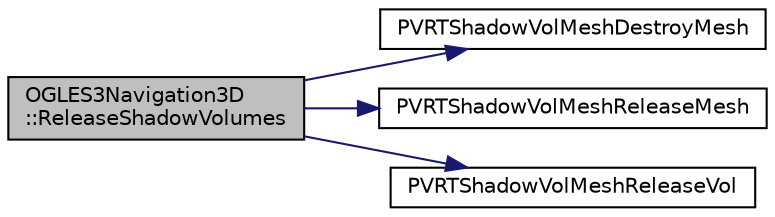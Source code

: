 digraph "OGLES3Navigation3D::ReleaseShadowVolumes"
{
  edge [fontname="Helvetica",fontsize="10",labelfontname="Helvetica",labelfontsize="10"];
  node [fontname="Helvetica",fontsize="10",shape=record];
  rankdir="LR";
  Node1 [label="OGLES3Navigation3D\l::ReleaseShadowVolumes",height=0.2,width=0.4,color="black", fillcolor="grey75", style="filled", fontcolor="black"];
  Node1 -> Node2 [color="midnightblue",fontsize="10",style="solid"];
  Node2 [label="PVRTShadowVolMeshDestroyMesh",height=0.2,width=0.4,color="black", fillcolor="white", style="filled",URL="$_p_v_r_t_shadow_vol_8h.html#a9596e82a711e90bcb2648f3d0def675a"];
  Node1 -> Node3 [color="midnightblue",fontsize="10",style="solid"];
  Node3 [label="PVRTShadowVolMeshReleaseMesh",height=0.2,width=0.4,color="black", fillcolor="white", style="filled",URL="$_p_v_r_t_shadow_vol_8h.html#a67a18979c7fcf6c0c6abe3a4efed5b5e"];
  Node1 -> Node4 [color="midnightblue",fontsize="10",style="solid"];
  Node4 [label="PVRTShadowVolMeshReleaseVol",height=0.2,width=0.4,color="black", fillcolor="white", style="filled",URL="$_p_v_r_t_shadow_vol_8h.html#a66a27a5fc713367557236df96c2ace33"];
}
